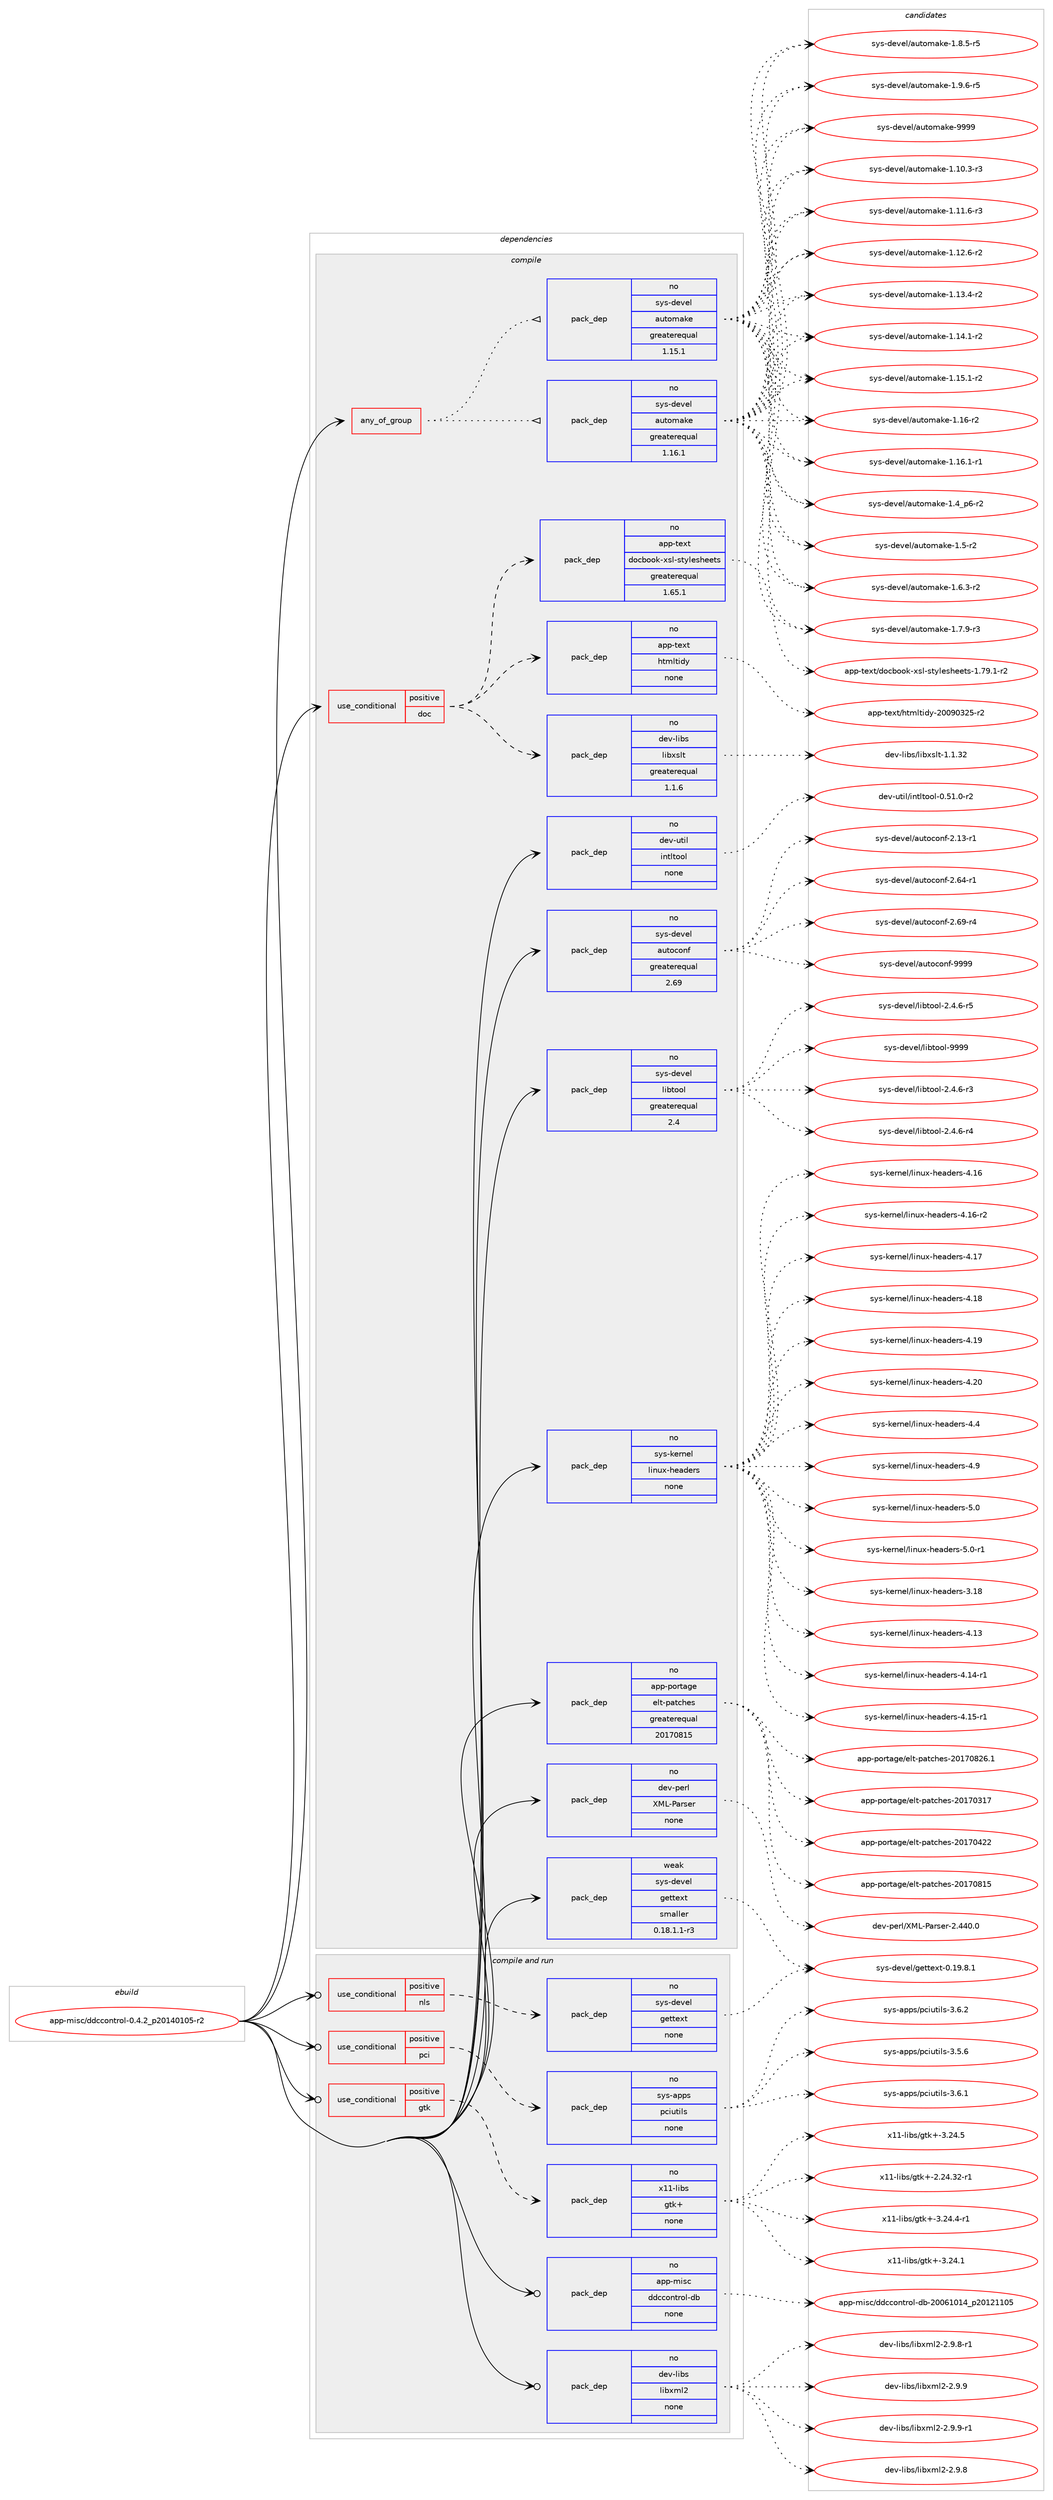 digraph prolog {

# *************
# Graph options
# *************

newrank=true;
concentrate=true;
compound=true;
graph [rankdir=LR,fontname=Helvetica,fontsize=10,ranksep=1.5];#, ranksep=2.5, nodesep=0.2];
edge  [arrowhead=vee];
node  [fontname=Helvetica,fontsize=10];

# **********
# The ebuild
# **********

subgraph cluster_leftcol {
color=gray;
rank=same;
label=<<i>ebuild</i>>;
id [label="app-misc/ddccontrol-0.4.2_p20140105-r2", color=red, width=4, href="../app-misc/ddccontrol-0.4.2_p20140105-r2.svg"];
}

# ****************
# The dependencies
# ****************

subgraph cluster_midcol {
color=gray;
label=<<i>dependencies</i>>;
subgraph cluster_compile {
fillcolor="#eeeeee";
style=filled;
label=<<i>compile</i>>;
subgraph any19656 {
dependency1298326 [label=<<TABLE BORDER="0" CELLBORDER="1" CELLSPACING="0" CELLPADDING="4"><TR><TD CELLPADDING="10">any_of_group</TD></TR></TABLE>>, shape=none, color=red];subgraph pack924943 {
dependency1298327 [label=<<TABLE BORDER="0" CELLBORDER="1" CELLSPACING="0" CELLPADDING="4" WIDTH="220"><TR><TD ROWSPAN="6" CELLPADDING="30">pack_dep</TD></TR><TR><TD WIDTH="110">no</TD></TR><TR><TD>sys-devel</TD></TR><TR><TD>automake</TD></TR><TR><TD>greaterequal</TD></TR><TR><TD>1.16.1</TD></TR></TABLE>>, shape=none, color=blue];
}
dependency1298326:e -> dependency1298327:w [weight=20,style="dotted",arrowhead="oinv"];
subgraph pack924944 {
dependency1298328 [label=<<TABLE BORDER="0" CELLBORDER="1" CELLSPACING="0" CELLPADDING="4" WIDTH="220"><TR><TD ROWSPAN="6" CELLPADDING="30">pack_dep</TD></TR><TR><TD WIDTH="110">no</TD></TR><TR><TD>sys-devel</TD></TR><TR><TD>automake</TD></TR><TR><TD>greaterequal</TD></TR><TR><TD>1.15.1</TD></TR></TABLE>>, shape=none, color=blue];
}
dependency1298326:e -> dependency1298328:w [weight=20,style="dotted",arrowhead="oinv"];
}
id:e -> dependency1298326:w [weight=20,style="solid",arrowhead="vee"];
subgraph cond353185 {
dependency1298329 [label=<<TABLE BORDER="0" CELLBORDER="1" CELLSPACING="0" CELLPADDING="4"><TR><TD ROWSPAN="3" CELLPADDING="10">use_conditional</TD></TR><TR><TD>positive</TD></TR><TR><TD>doc</TD></TR></TABLE>>, shape=none, color=red];
subgraph pack924945 {
dependency1298330 [label=<<TABLE BORDER="0" CELLBORDER="1" CELLSPACING="0" CELLPADDING="4" WIDTH="220"><TR><TD ROWSPAN="6" CELLPADDING="30">pack_dep</TD></TR><TR><TD WIDTH="110">no</TD></TR><TR><TD>app-text</TD></TR><TR><TD>docbook-xsl-stylesheets</TD></TR><TR><TD>greaterequal</TD></TR><TR><TD>1.65.1</TD></TR></TABLE>>, shape=none, color=blue];
}
dependency1298329:e -> dependency1298330:w [weight=20,style="dashed",arrowhead="vee"];
subgraph pack924946 {
dependency1298331 [label=<<TABLE BORDER="0" CELLBORDER="1" CELLSPACING="0" CELLPADDING="4" WIDTH="220"><TR><TD ROWSPAN="6" CELLPADDING="30">pack_dep</TD></TR><TR><TD WIDTH="110">no</TD></TR><TR><TD>dev-libs</TD></TR><TR><TD>libxslt</TD></TR><TR><TD>greaterequal</TD></TR><TR><TD>1.1.6</TD></TR></TABLE>>, shape=none, color=blue];
}
dependency1298329:e -> dependency1298331:w [weight=20,style="dashed",arrowhead="vee"];
subgraph pack924947 {
dependency1298332 [label=<<TABLE BORDER="0" CELLBORDER="1" CELLSPACING="0" CELLPADDING="4" WIDTH="220"><TR><TD ROWSPAN="6" CELLPADDING="30">pack_dep</TD></TR><TR><TD WIDTH="110">no</TD></TR><TR><TD>app-text</TD></TR><TR><TD>htmltidy</TD></TR><TR><TD>none</TD></TR><TR><TD></TD></TR></TABLE>>, shape=none, color=blue];
}
dependency1298329:e -> dependency1298332:w [weight=20,style="dashed",arrowhead="vee"];
}
id:e -> dependency1298329:w [weight=20,style="solid",arrowhead="vee"];
subgraph pack924948 {
dependency1298333 [label=<<TABLE BORDER="0" CELLBORDER="1" CELLSPACING="0" CELLPADDING="4" WIDTH="220"><TR><TD ROWSPAN="6" CELLPADDING="30">pack_dep</TD></TR><TR><TD WIDTH="110">no</TD></TR><TR><TD>app-portage</TD></TR><TR><TD>elt-patches</TD></TR><TR><TD>greaterequal</TD></TR><TR><TD>20170815</TD></TR></TABLE>>, shape=none, color=blue];
}
id:e -> dependency1298333:w [weight=20,style="solid",arrowhead="vee"];
subgraph pack924949 {
dependency1298334 [label=<<TABLE BORDER="0" CELLBORDER="1" CELLSPACING="0" CELLPADDING="4" WIDTH="220"><TR><TD ROWSPAN="6" CELLPADDING="30">pack_dep</TD></TR><TR><TD WIDTH="110">no</TD></TR><TR><TD>dev-perl</TD></TR><TR><TD>XML-Parser</TD></TR><TR><TD>none</TD></TR><TR><TD></TD></TR></TABLE>>, shape=none, color=blue];
}
id:e -> dependency1298334:w [weight=20,style="solid",arrowhead="vee"];
subgraph pack924950 {
dependency1298335 [label=<<TABLE BORDER="0" CELLBORDER="1" CELLSPACING="0" CELLPADDING="4" WIDTH="220"><TR><TD ROWSPAN="6" CELLPADDING="30">pack_dep</TD></TR><TR><TD WIDTH="110">no</TD></TR><TR><TD>dev-util</TD></TR><TR><TD>intltool</TD></TR><TR><TD>none</TD></TR><TR><TD></TD></TR></TABLE>>, shape=none, color=blue];
}
id:e -> dependency1298335:w [weight=20,style="solid",arrowhead="vee"];
subgraph pack924951 {
dependency1298336 [label=<<TABLE BORDER="0" CELLBORDER="1" CELLSPACING="0" CELLPADDING="4" WIDTH="220"><TR><TD ROWSPAN="6" CELLPADDING="30">pack_dep</TD></TR><TR><TD WIDTH="110">no</TD></TR><TR><TD>sys-devel</TD></TR><TR><TD>autoconf</TD></TR><TR><TD>greaterequal</TD></TR><TR><TD>2.69</TD></TR></TABLE>>, shape=none, color=blue];
}
id:e -> dependency1298336:w [weight=20,style="solid",arrowhead="vee"];
subgraph pack924952 {
dependency1298337 [label=<<TABLE BORDER="0" CELLBORDER="1" CELLSPACING="0" CELLPADDING="4" WIDTH="220"><TR><TD ROWSPAN="6" CELLPADDING="30">pack_dep</TD></TR><TR><TD WIDTH="110">no</TD></TR><TR><TD>sys-devel</TD></TR><TR><TD>libtool</TD></TR><TR><TD>greaterequal</TD></TR><TR><TD>2.4</TD></TR></TABLE>>, shape=none, color=blue];
}
id:e -> dependency1298337:w [weight=20,style="solid",arrowhead="vee"];
subgraph pack924953 {
dependency1298338 [label=<<TABLE BORDER="0" CELLBORDER="1" CELLSPACING="0" CELLPADDING="4" WIDTH="220"><TR><TD ROWSPAN="6" CELLPADDING="30">pack_dep</TD></TR><TR><TD WIDTH="110">no</TD></TR><TR><TD>sys-kernel</TD></TR><TR><TD>linux-headers</TD></TR><TR><TD>none</TD></TR><TR><TD></TD></TR></TABLE>>, shape=none, color=blue];
}
id:e -> dependency1298338:w [weight=20,style="solid",arrowhead="vee"];
subgraph pack924954 {
dependency1298339 [label=<<TABLE BORDER="0" CELLBORDER="1" CELLSPACING="0" CELLPADDING="4" WIDTH="220"><TR><TD ROWSPAN="6" CELLPADDING="30">pack_dep</TD></TR><TR><TD WIDTH="110">weak</TD></TR><TR><TD>sys-devel</TD></TR><TR><TD>gettext</TD></TR><TR><TD>smaller</TD></TR><TR><TD>0.18.1.1-r3</TD></TR></TABLE>>, shape=none, color=blue];
}
id:e -> dependency1298339:w [weight=20,style="solid",arrowhead="vee"];
}
subgraph cluster_compileandrun {
fillcolor="#eeeeee";
style=filled;
label=<<i>compile and run</i>>;
subgraph cond353186 {
dependency1298340 [label=<<TABLE BORDER="0" CELLBORDER="1" CELLSPACING="0" CELLPADDING="4"><TR><TD ROWSPAN="3" CELLPADDING="10">use_conditional</TD></TR><TR><TD>positive</TD></TR><TR><TD>gtk</TD></TR></TABLE>>, shape=none, color=red];
subgraph pack924955 {
dependency1298341 [label=<<TABLE BORDER="0" CELLBORDER="1" CELLSPACING="0" CELLPADDING="4" WIDTH="220"><TR><TD ROWSPAN="6" CELLPADDING="30">pack_dep</TD></TR><TR><TD WIDTH="110">no</TD></TR><TR><TD>x11-libs</TD></TR><TR><TD>gtk+</TD></TR><TR><TD>none</TD></TR><TR><TD></TD></TR></TABLE>>, shape=none, color=blue];
}
dependency1298340:e -> dependency1298341:w [weight=20,style="dashed",arrowhead="vee"];
}
id:e -> dependency1298340:w [weight=20,style="solid",arrowhead="odotvee"];
subgraph cond353187 {
dependency1298342 [label=<<TABLE BORDER="0" CELLBORDER="1" CELLSPACING="0" CELLPADDING="4"><TR><TD ROWSPAN="3" CELLPADDING="10">use_conditional</TD></TR><TR><TD>positive</TD></TR><TR><TD>nls</TD></TR></TABLE>>, shape=none, color=red];
subgraph pack924956 {
dependency1298343 [label=<<TABLE BORDER="0" CELLBORDER="1" CELLSPACING="0" CELLPADDING="4" WIDTH="220"><TR><TD ROWSPAN="6" CELLPADDING="30">pack_dep</TD></TR><TR><TD WIDTH="110">no</TD></TR><TR><TD>sys-devel</TD></TR><TR><TD>gettext</TD></TR><TR><TD>none</TD></TR><TR><TD></TD></TR></TABLE>>, shape=none, color=blue];
}
dependency1298342:e -> dependency1298343:w [weight=20,style="dashed",arrowhead="vee"];
}
id:e -> dependency1298342:w [weight=20,style="solid",arrowhead="odotvee"];
subgraph cond353188 {
dependency1298344 [label=<<TABLE BORDER="0" CELLBORDER="1" CELLSPACING="0" CELLPADDING="4"><TR><TD ROWSPAN="3" CELLPADDING="10">use_conditional</TD></TR><TR><TD>positive</TD></TR><TR><TD>pci</TD></TR></TABLE>>, shape=none, color=red];
subgraph pack924957 {
dependency1298345 [label=<<TABLE BORDER="0" CELLBORDER="1" CELLSPACING="0" CELLPADDING="4" WIDTH="220"><TR><TD ROWSPAN="6" CELLPADDING="30">pack_dep</TD></TR><TR><TD WIDTH="110">no</TD></TR><TR><TD>sys-apps</TD></TR><TR><TD>pciutils</TD></TR><TR><TD>none</TD></TR><TR><TD></TD></TR></TABLE>>, shape=none, color=blue];
}
dependency1298344:e -> dependency1298345:w [weight=20,style="dashed",arrowhead="vee"];
}
id:e -> dependency1298344:w [weight=20,style="solid",arrowhead="odotvee"];
subgraph pack924958 {
dependency1298346 [label=<<TABLE BORDER="0" CELLBORDER="1" CELLSPACING="0" CELLPADDING="4" WIDTH="220"><TR><TD ROWSPAN="6" CELLPADDING="30">pack_dep</TD></TR><TR><TD WIDTH="110">no</TD></TR><TR><TD>app-misc</TD></TR><TR><TD>ddccontrol-db</TD></TR><TR><TD>none</TD></TR><TR><TD></TD></TR></TABLE>>, shape=none, color=blue];
}
id:e -> dependency1298346:w [weight=20,style="solid",arrowhead="odotvee"];
subgraph pack924959 {
dependency1298347 [label=<<TABLE BORDER="0" CELLBORDER="1" CELLSPACING="0" CELLPADDING="4" WIDTH="220"><TR><TD ROWSPAN="6" CELLPADDING="30">pack_dep</TD></TR><TR><TD WIDTH="110">no</TD></TR><TR><TD>dev-libs</TD></TR><TR><TD>libxml2</TD></TR><TR><TD>none</TD></TR><TR><TD></TD></TR></TABLE>>, shape=none, color=blue];
}
id:e -> dependency1298347:w [weight=20,style="solid",arrowhead="odotvee"];
}
subgraph cluster_run {
fillcolor="#eeeeee";
style=filled;
label=<<i>run</i>>;
}
}

# **************
# The candidates
# **************

subgraph cluster_choices {
rank=same;
color=gray;
label=<<i>candidates</i>>;

subgraph choice924943 {
color=black;
nodesep=1;
choice11512111545100101118101108479711711611110997107101454946494846514511451 [label="sys-devel/automake-1.10.3-r3", color=red, width=4,href="../sys-devel/automake-1.10.3-r3.svg"];
choice11512111545100101118101108479711711611110997107101454946494946544511451 [label="sys-devel/automake-1.11.6-r3", color=red, width=4,href="../sys-devel/automake-1.11.6-r3.svg"];
choice11512111545100101118101108479711711611110997107101454946495046544511450 [label="sys-devel/automake-1.12.6-r2", color=red, width=4,href="../sys-devel/automake-1.12.6-r2.svg"];
choice11512111545100101118101108479711711611110997107101454946495146524511450 [label="sys-devel/automake-1.13.4-r2", color=red, width=4,href="../sys-devel/automake-1.13.4-r2.svg"];
choice11512111545100101118101108479711711611110997107101454946495246494511450 [label="sys-devel/automake-1.14.1-r2", color=red, width=4,href="../sys-devel/automake-1.14.1-r2.svg"];
choice11512111545100101118101108479711711611110997107101454946495346494511450 [label="sys-devel/automake-1.15.1-r2", color=red, width=4,href="../sys-devel/automake-1.15.1-r2.svg"];
choice1151211154510010111810110847971171161111099710710145494649544511450 [label="sys-devel/automake-1.16-r2", color=red, width=4,href="../sys-devel/automake-1.16-r2.svg"];
choice11512111545100101118101108479711711611110997107101454946495446494511449 [label="sys-devel/automake-1.16.1-r1", color=red, width=4,href="../sys-devel/automake-1.16.1-r1.svg"];
choice115121115451001011181011084797117116111109971071014549465295112544511450 [label="sys-devel/automake-1.4_p6-r2", color=red, width=4,href="../sys-devel/automake-1.4_p6-r2.svg"];
choice11512111545100101118101108479711711611110997107101454946534511450 [label="sys-devel/automake-1.5-r2", color=red, width=4,href="../sys-devel/automake-1.5-r2.svg"];
choice115121115451001011181011084797117116111109971071014549465446514511450 [label="sys-devel/automake-1.6.3-r2", color=red, width=4,href="../sys-devel/automake-1.6.3-r2.svg"];
choice115121115451001011181011084797117116111109971071014549465546574511451 [label="sys-devel/automake-1.7.9-r3", color=red, width=4,href="../sys-devel/automake-1.7.9-r3.svg"];
choice115121115451001011181011084797117116111109971071014549465646534511453 [label="sys-devel/automake-1.8.5-r5", color=red, width=4,href="../sys-devel/automake-1.8.5-r5.svg"];
choice115121115451001011181011084797117116111109971071014549465746544511453 [label="sys-devel/automake-1.9.6-r5", color=red, width=4,href="../sys-devel/automake-1.9.6-r5.svg"];
choice115121115451001011181011084797117116111109971071014557575757 [label="sys-devel/automake-9999", color=red, width=4,href="../sys-devel/automake-9999.svg"];
dependency1298327:e -> choice11512111545100101118101108479711711611110997107101454946494846514511451:w [style=dotted,weight="100"];
dependency1298327:e -> choice11512111545100101118101108479711711611110997107101454946494946544511451:w [style=dotted,weight="100"];
dependency1298327:e -> choice11512111545100101118101108479711711611110997107101454946495046544511450:w [style=dotted,weight="100"];
dependency1298327:e -> choice11512111545100101118101108479711711611110997107101454946495146524511450:w [style=dotted,weight="100"];
dependency1298327:e -> choice11512111545100101118101108479711711611110997107101454946495246494511450:w [style=dotted,weight="100"];
dependency1298327:e -> choice11512111545100101118101108479711711611110997107101454946495346494511450:w [style=dotted,weight="100"];
dependency1298327:e -> choice1151211154510010111810110847971171161111099710710145494649544511450:w [style=dotted,weight="100"];
dependency1298327:e -> choice11512111545100101118101108479711711611110997107101454946495446494511449:w [style=dotted,weight="100"];
dependency1298327:e -> choice115121115451001011181011084797117116111109971071014549465295112544511450:w [style=dotted,weight="100"];
dependency1298327:e -> choice11512111545100101118101108479711711611110997107101454946534511450:w [style=dotted,weight="100"];
dependency1298327:e -> choice115121115451001011181011084797117116111109971071014549465446514511450:w [style=dotted,weight="100"];
dependency1298327:e -> choice115121115451001011181011084797117116111109971071014549465546574511451:w [style=dotted,weight="100"];
dependency1298327:e -> choice115121115451001011181011084797117116111109971071014549465646534511453:w [style=dotted,weight="100"];
dependency1298327:e -> choice115121115451001011181011084797117116111109971071014549465746544511453:w [style=dotted,weight="100"];
dependency1298327:e -> choice115121115451001011181011084797117116111109971071014557575757:w [style=dotted,weight="100"];
}
subgraph choice924944 {
color=black;
nodesep=1;
choice11512111545100101118101108479711711611110997107101454946494846514511451 [label="sys-devel/automake-1.10.3-r3", color=red, width=4,href="../sys-devel/automake-1.10.3-r3.svg"];
choice11512111545100101118101108479711711611110997107101454946494946544511451 [label="sys-devel/automake-1.11.6-r3", color=red, width=4,href="../sys-devel/automake-1.11.6-r3.svg"];
choice11512111545100101118101108479711711611110997107101454946495046544511450 [label="sys-devel/automake-1.12.6-r2", color=red, width=4,href="../sys-devel/automake-1.12.6-r2.svg"];
choice11512111545100101118101108479711711611110997107101454946495146524511450 [label="sys-devel/automake-1.13.4-r2", color=red, width=4,href="../sys-devel/automake-1.13.4-r2.svg"];
choice11512111545100101118101108479711711611110997107101454946495246494511450 [label="sys-devel/automake-1.14.1-r2", color=red, width=4,href="../sys-devel/automake-1.14.1-r2.svg"];
choice11512111545100101118101108479711711611110997107101454946495346494511450 [label="sys-devel/automake-1.15.1-r2", color=red, width=4,href="../sys-devel/automake-1.15.1-r2.svg"];
choice1151211154510010111810110847971171161111099710710145494649544511450 [label="sys-devel/automake-1.16-r2", color=red, width=4,href="../sys-devel/automake-1.16-r2.svg"];
choice11512111545100101118101108479711711611110997107101454946495446494511449 [label="sys-devel/automake-1.16.1-r1", color=red, width=4,href="../sys-devel/automake-1.16.1-r1.svg"];
choice115121115451001011181011084797117116111109971071014549465295112544511450 [label="sys-devel/automake-1.4_p6-r2", color=red, width=4,href="../sys-devel/automake-1.4_p6-r2.svg"];
choice11512111545100101118101108479711711611110997107101454946534511450 [label="sys-devel/automake-1.5-r2", color=red, width=4,href="../sys-devel/automake-1.5-r2.svg"];
choice115121115451001011181011084797117116111109971071014549465446514511450 [label="sys-devel/automake-1.6.3-r2", color=red, width=4,href="../sys-devel/automake-1.6.3-r2.svg"];
choice115121115451001011181011084797117116111109971071014549465546574511451 [label="sys-devel/automake-1.7.9-r3", color=red, width=4,href="../sys-devel/automake-1.7.9-r3.svg"];
choice115121115451001011181011084797117116111109971071014549465646534511453 [label="sys-devel/automake-1.8.5-r5", color=red, width=4,href="../sys-devel/automake-1.8.5-r5.svg"];
choice115121115451001011181011084797117116111109971071014549465746544511453 [label="sys-devel/automake-1.9.6-r5", color=red, width=4,href="../sys-devel/automake-1.9.6-r5.svg"];
choice115121115451001011181011084797117116111109971071014557575757 [label="sys-devel/automake-9999", color=red, width=4,href="../sys-devel/automake-9999.svg"];
dependency1298328:e -> choice11512111545100101118101108479711711611110997107101454946494846514511451:w [style=dotted,weight="100"];
dependency1298328:e -> choice11512111545100101118101108479711711611110997107101454946494946544511451:w [style=dotted,weight="100"];
dependency1298328:e -> choice11512111545100101118101108479711711611110997107101454946495046544511450:w [style=dotted,weight="100"];
dependency1298328:e -> choice11512111545100101118101108479711711611110997107101454946495146524511450:w [style=dotted,weight="100"];
dependency1298328:e -> choice11512111545100101118101108479711711611110997107101454946495246494511450:w [style=dotted,weight="100"];
dependency1298328:e -> choice11512111545100101118101108479711711611110997107101454946495346494511450:w [style=dotted,weight="100"];
dependency1298328:e -> choice1151211154510010111810110847971171161111099710710145494649544511450:w [style=dotted,weight="100"];
dependency1298328:e -> choice11512111545100101118101108479711711611110997107101454946495446494511449:w [style=dotted,weight="100"];
dependency1298328:e -> choice115121115451001011181011084797117116111109971071014549465295112544511450:w [style=dotted,weight="100"];
dependency1298328:e -> choice11512111545100101118101108479711711611110997107101454946534511450:w [style=dotted,weight="100"];
dependency1298328:e -> choice115121115451001011181011084797117116111109971071014549465446514511450:w [style=dotted,weight="100"];
dependency1298328:e -> choice115121115451001011181011084797117116111109971071014549465546574511451:w [style=dotted,weight="100"];
dependency1298328:e -> choice115121115451001011181011084797117116111109971071014549465646534511453:w [style=dotted,weight="100"];
dependency1298328:e -> choice115121115451001011181011084797117116111109971071014549465746544511453:w [style=dotted,weight="100"];
dependency1298328:e -> choice115121115451001011181011084797117116111109971071014557575757:w [style=dotted,weight="100"];
}
subgraph choice924945 {
color=black;
nodesep=1;
choice97112112451161011201164710011199981111111074512011510845115116121108101115104101101116115454946555746494511450 [label="app-text/docbook-xsl-stylesheets-1.79.1-r2", color=red, width=4,href="../app-text/docbook-xsl-stylesheets-1.79.1-r2.svg"];
dependency1298330:e -> choice97112112451161011201164710011199981111111074512011510845115116121108101115104101101116115454946555746494511450:w [style=dotted,weight="100"];
}
subgraph choice924946 {
color=black;
nodesep=1;
choice1001011184510810598115471081059812011510811645494649465150 [label="dev-libs/libxslt-1.1.32", color=red, width=4,href="../dev-libs/libxslt-1.1.32.svg"];
dependency1298331:e -> choice1001011184510810598115471081059812011510811645494649465150:w [style=dotted,weight="100"];
}
subgraph choice924947 {
color=black;
nodesep=1;
choice9711211245116101120116471041161091081161051001214550484857485150534511450 [label="app-text/htmltidy-20090325-r2", color=red, width=4,href="../app-text/htmltidy-20090325-r2.svg"];
dependency1298332:e -> choice9711211245116101120116471041161091081161051001214550484857485150534511450:w [style=dotted,weight="100"];
}
subgraph choice924948 {
color=black;
nodesep=1;
choice97112112451121111141169710310147101108116451129711699104101115455048495548514955 [label="app-portage/elt-patches-20170317", color=red, width=4,href="../app-portage/elt-patches-20170317.svg"];
choice97112112451121111141169710310147101108116451129711699104101115455048495548525050 [label="app-portage/elt-patches-20170422", color=red, width=4,href="../app-portage/elt-patches-20170422.svg"];
choice97112112451121111141169710310147101108116451129711699104101115455048495548564953 [label="app-portage/elt-patches-20170815", color=red, width=4,href="../app-portage/elt-patches-20170815.svg"];
choice971121124511211111411697103101471011081164511297116991041011154550484955485650544649 [label="app-portage/elt-patches-20170826.1", color=red, width=4,href="../app-portage/elt-patches-20170826.1.svg"];
dependency1298333:e -> choice97112112451121111141169710310147101108116451129711699104101115455048495548514955:w [style=dotted,weight="100"];
dependency1298333:e -> choice97112112451121111141169710310147101108116451129711699104101115455048495548525050:w [style=dotted,weight="100"];
dependency1298333:e -> choice97112112451121111141169710310147101108116451129711699104101115455048495548564953:w [style=dotted,weight="100"];
dependency1298333:e -> choice971121124511211111411697103101471011081164511297116991041011154550484955485650544649:w [style=dotted,weight="100"];
}
subgraph choice924949 {
color=black;
nodesep=1;
choice10010111845112101114108478877764580971141151011144550465252484648 [label="dev-perl/XML-Parser-2.440.0", color=red, width=4,href="../dev-perl/XML-Parser-2.440.0.svg"];
dependency1298334:e -> choice10010111845112101114108478877764580971141151011144550465252484648:w [style=dotted,weight="100"];
}
subgraph choice924950 {
color=black;
nodesep=1;
choice1001011184511711610510847105110116108116111111108454846534946484511450 [label="dev-util/intltool-0.51.0-r2", color=red, width=4,href="../dev-util/intltool-0.51.0-r2.svg"];
dependency1298335:e -> choice1001011184511711610510847105110116108116111111108454846534946484511450:w [style=dotted,weight="100"];
}
subgraph choice924951 {
color=black;
nodesep=1;
choice1151211154510010111810110847971171161119911111010245504649514511449 [label="sys-devel/autoconf-2.13-r1", color=red, width=4,href="../sys-devel/autoconf-2.13-r1.svg"];
choice1151211154510010111810110847971171161119911111010245504654524511449 [label="sys-devel/autoconf-2.64-r1", color=red, width=4,href="../sys-devel/autoconf-2.64-r1.svg"];
choice1151211154510010111810110847971171161119911111010245504654574511452 [label="sys-devel/autoconf-2.69-r4", color=red, width=4,href="../sys-devel/autoconf-2.69-r4.svg"];
choice115121115451001011181011084797117116111991111101024557575757 [label="sys-devel/autoconf-9999", color=red, width=4,href="../sys-devel/autoconf-9999.svg"];
dependency1298336:e -> choice1151211154510010111810110847971171161119911111010245504649514511449:w [style=dotted,weight="100"];
dependency1298336:e -> choice1151211154510010111810110847971171161119911111010245504654524511449:w [style=dotted,weight="100"];
dependency1298336:e -> choice1151211154510010111810110847971171161119911111010245504654574511452:w [style=dotted,weight="100"];
dependency1298336:e -> choice115121115451001011181011084797117116111991111101024557575757:w [style=dotted,weight="100"];
}
subgraph choice924952 {
color=black;
nodesep=1;
choice1151211154510010111810110847108105981161111111084550465246544511451 [label="sys-devel/libtool-2.4.6-r3", color=red, width=4,href="../sys-devel/libtool-2.4.6-r3.svg"];
choice1151211154510010111810110847108105981161111111084550465246544511452 [label="sys-devel/libtool-2.4.6-r4", color=red, width=4,href="../sys-devel/libtool-2.4.6-r4.svg"];
choice1151211154510010111810110847108105981161111111084550465246544511453 [label="sys-devel/libtool-2.4.6-r5", color=red, width=4,href="../sys-devel/libtool-2.4.6-r5.svg"];
choice1151211154510010111810110847108105981161111111084557575757 [label="sys-devel/libtool-9999", color=red, width=4,href="../sys-devel/libtool-9999.svg"];
dependency1298337:e -> choice1151211154510010111810110847108105981161111111084550465246544511451:w [style=dotted,weight="100"];
dependency1298337:e -> choice1151211154510010111810110847108105981161111111084550465246544511452:w [style=dotted,weight="100"];
dependency1298337:e -> choice1151211154510010111810110847108105981161111111084550465246544511453:w [style=dotted,weight="100"];
dependency1298337:e -> choice1151211154510010111810110847108105981161111111084557575757:w [style=dotted,weight="100"];
}
subgraph choice924953 {
color=black;
nodesep=1;
choice115121115451071011141101011084710810511011712045104101971001011141154551464956 [label="sys-kernel/linux-headers-3.18", color=red, width=4,href="../sys-kernel/linux-headers-3.18.svg"];
choice115121115451071011141101011084710810511011712045104101971001011141154552464951 [label="sys-kernel/linux-headers-4.13", color=red, width=4,href="../sys-kernel/linux-headers-4.13.svg"];
choice1151211154510710111411010110847108105110117120451041019710010111411545524649524511449 [label="sys-kernel/linux-headers-4.14-r1", color=red, width=4,href="../sys-kernel/linux-headers-4.14-r1.svg"];
choice1151211154510710111411010110847108105110117120451041019710010111411545524649534511449 [label="sys-kernel/linux-headers-4.15-r1", color=red, width=4,href="../sys-kernel/linux-headers-4.15-r1.svg"];
choice115121115451071011141101011084710810511011712045104101971001011141154552464954 [label="sys-kernel/linux-headers-4.16", color=red, width=4,href="../sys-kernel/linux-headers-4.16.svg"];
choice1151211154510710111411010110847108105110117120451041019710010111411545524649544511450 [label="sys-kernel/linux-headers-4.16-r2", color=red, width=4,href="../sys-kernel/linux-headers-4.16-r2.svg"];
choice115121115451071011141101011084710810511011712045104101971001011141154552464955 [label="sys-kernel/linux-headers-4.17", color=red, width=4,href="../sys-kernel/linux-headers-4.17.svg"];
choice115121115451071011141101011084710810511011712045104101971001011141154552464956 [label="sys-kernel/linux-headers-4.18", color=red, width=4,href="../sys-kernel/linux-headers-4.18.svg"];
choice115121115451071011141101011084710810511011712045104101971001011141154552464957 [label="sys-kernel/linux-headers-4.19", color=red, width=4,href="../sys-kernel/linux-headers-4.19.svg"];
choice115121115451071011141101011084710810511011712045104101971001011141154552465048 [label="sys-kernel/linux-headers-4.20", color=red, width=4,href="../sys-kernel/linux-headers-4.20.svg"];
choice1151211154510710111411010110847108105110117120451041019710010111411545524652 [label="sys-kernel/linux-headers-4.4", color=red, width=4,href="../sys-kernel/linux-headers-4.4.svg"];
choice1151211154510710111411010110847108105110117120451041019710010111411545524657 [label="sys-kernel/linux-headers-4.9", color=red, width=4,href="../sys-kernel/linux-headers-4.9.svg"];
choice1151211154510710111411010110847108105110117120451041019710010111411545534648 [label="sys-kernel/linux-headers-5.0", color=red, width=4,href="../sys-kernel/linux-headers-5.0.svg"];
choice11512111545107101114110101108471081051101171204510410197100101114115455346484511449 [label="sys-kernel/linux-headers-5.0-r1", color=red, width=4,href="../sys-kernel/linux-headers-5.0-r1.svg"];
dependency1298338:e -> choice115121115451071011141101011084710810511011712045104101971001011141154551464956:w [style=dotted,weight="100"];
dependency1298338:e -> choice115121115451071011141101011084710810511011712045104101971001011141154552464951:w [style=dotted,weight="100"];
dependency1298338:e -> choice1151211154510710111411010110847108105110117120451041019710010111411545524649524511449:w [style=dotted,weight="100"];
dependency1298338:e -> choice1151211154510710111411010110847108105110117120451041019710010111411545524649534511449:w [style=dotted,weight="100"];
dependency1298338:e -> choice115121115451071011141101011084710810511011712045104101971001011141154552464954:w [style=dotted,weight="100"];
dependency1298338:e -> choice1151211154510710111411010110847108105110117120451041019710010111411545524649544511450:w [style=dotted,weight="100"];
dependency1298338:e -> choice115121115451071011141101011084710810511011712045104101971001011141154552464955:w [style=dotted,weight="100"];
dependency1298338:e -> choice115121115451071011141101011084710810511011712045104101971001011141154552464956:w [style=dotted,weight="100"];
dependency1298338:e -> choice115121115451071011141101011084710810511011712045104101971001011141154552464957:w [style=dotted,weight="100"];
dependency1298338:e -> choice115121115451071011141101011084710810511011712045104101971001011141154552465048:w [style=dotted,weight="100"];
dependency1298338:e -> choice1151211154510710111411010110847108105110117120451041019710010111411545524652:w [style=dotted,weight="100"];
dependency1298338:e -> choice1151211154510710111411010110847108105110117120451041019710010111411545524657:w [style=dotted,weight="100"];
dependency1298338:e -> choice1151211154510710111411010110847108105110117120451041019710010111411545534648:w [style=dotted,weight="100"];
dependency1298338:e -> choice11512111545107101114110101108471081051101171204510410197100101114115455346484511449:w [style=dotted,weight="100"];
}
subgraph choice924954 {
color=black;
nodesep=1;
choice1151211154510010111810110847103101116116101120116454846495746564649 [label="sys-devel/gettext-0.19.8.1", color=red, width=4,href="../sys-devel/gettext-0.19.8.1.svg"];
dependency1298339:e -> choice1151211154510010111810110847103101116116101120116454846495746564649:w [style=dotted,weight="100"];
}
subgraph choice924955 {
color=black;
nodesep=1;
choice12049494510810598115471031161074345504650524651504511449 [label="x11-libs/gtk+-2.24.32-r1", color=red, width=4,href="../x11-libs/gtk+-2.24.32-r1.svg"];
choice12049494510810598115471031161074345514650524649 [label="x11-libs/gtk+-3.24.1", color=red, width=4,href="../x11-libs/gtk+-3.24.1.svg"];
choice120494945108105981154710311610743455146505246524511449 [label="x11-libs/gtk+-3.24.4-r1", color=red, width=4,href="../x11-libs/gtk+-3.24.4-r1.svg"];
choice12049494510810598115471031161074345514650524653 [label="x11-libs/gtk+-3.24.5", color=red, width=4,href="../x11-libs/gtk+-3.24.5.svg"];
dependency1298341:e -> choice12049494510810598115471031161074345504650524651504511449:w [style=dotted,weight="100"];
dependency1298341:e -> choice12049494510810598115471031161074345514650524649:w [style=dotted,weight="100"];
dependency1298341:e -> choice120494945108105981154710311610743455146505246524511449:w [style=dotted,weight="100"];
dependency1298341:e -> choice12049494510810598115471031161074345514650524653:w [style=dotted,weight="100"];
}
subgraph choice924956 {
color=black;
nodesep=1;
choice1151211154510010111810110847103101116116101120116454846495746564649 [label="sys-devel/gettext-0.19.8.1", color=red, width=4,href="../sys-devel/gettext-0.19.8.1.svg"];
dependency1298343:e -> choice1151211154510010111810110847103101116116101120116454846495746564649:w [style=dotted,weight="100"];
}
subgraph choice924957 {
color=black;
nodesep=1;
choice11512111545971121121154711299105117116105108115455146534654 [label="sys-apps/pciutils-3.5.6", color=red, width=4,href="../sys-apps/pciutils-3.5.6.svg"];
choice11512111545971121121154711299105117116105108115455146544649 [label="sys-apps/pciutils-3.6.1", color=red, width=4,href="../sys-apps/pciutils-3.6.1.svg"];
choice11512111545971121121154711299105117116105108115455146544650 [label="sys-apps/pciutils-3.6.2", color=red, width=4,href="../sys-apps/pciutils-3.6.2.svg"];
dependency1298345:e -> choice11512111545971121121154711299105117116105108115455146534654:w [style=dotted,weight="100"];
dependency1298345:e -> choice11512111545971121121154711299105117116105108115455146544649:w [style=dotted,weight="100"];
dependency1298345:e -> choice11512111545971121121154711299105117116105108115455146544650:w [style=dotted,weight="100"];
}
subgraph choice924958 {
color=black;
nodesep=1;
choice9711211245109105115994710010099991111101161141111084510098455048485449484952951125048495049494853 [label="app-misc/ddccontrol-db-20061014_p20121105", color=red, width=4,href="../app-misc/ddccontrol-db-20061014_p20121105.svg"];
dependency1298346:e -> choice9711211245109105115994710010099991111101161141111084510098455048485449484952951125048495049494853:w [style=dotted,weight="100"];
}
subgraph choice924959 {
color=black;
nodesep=1;
choice1001011184510810598115471081059812010910850455046574656 [label="dev-libs/libxml2-2.9.8", color=red, width=4,href="../dev-libs/libxml2-2.9.8.svg"];
choice10010111845108105981154710810598120109108504550465746564511449 [label="dev-libs/libxml2-2.9.8-r1", color=red, width=4,href="../dev-libs/libxml2-2.9.8-r1.svg"];
choice1001011184510810598115471081059812010910850455046574657 [label="dev-libs/libxml2-2.9.9", color=red, width=4,href="../dev-libs/libxml2-2.9.9.svg"];
choice10010111845108105981154710810598120109108504550465746574511449 [label="dev-libs/libxml2-2.9.9-r1", color=red, width=4,href="../dev-libs/libxml2-2.9.9-r1.svg"];
dependency1298347:e -> choice1001011184510810598115471081059812010910850455046574656:w [style=dotted,weight="100"];
dependency1298347:e -> choice10010111845108105981154710810598120109108504550465746564511449:w [style=dotted,weight="100"];
dependency1298347:e -> choice1001011184510810598115471081059812010910850455046574657:w [style=dotted,weight="100"];
dependency1298347:e -> choice10010111845108105981154710810598120109108504550465746574511449:w [style=dotted,weight="100"];
}
}

}
